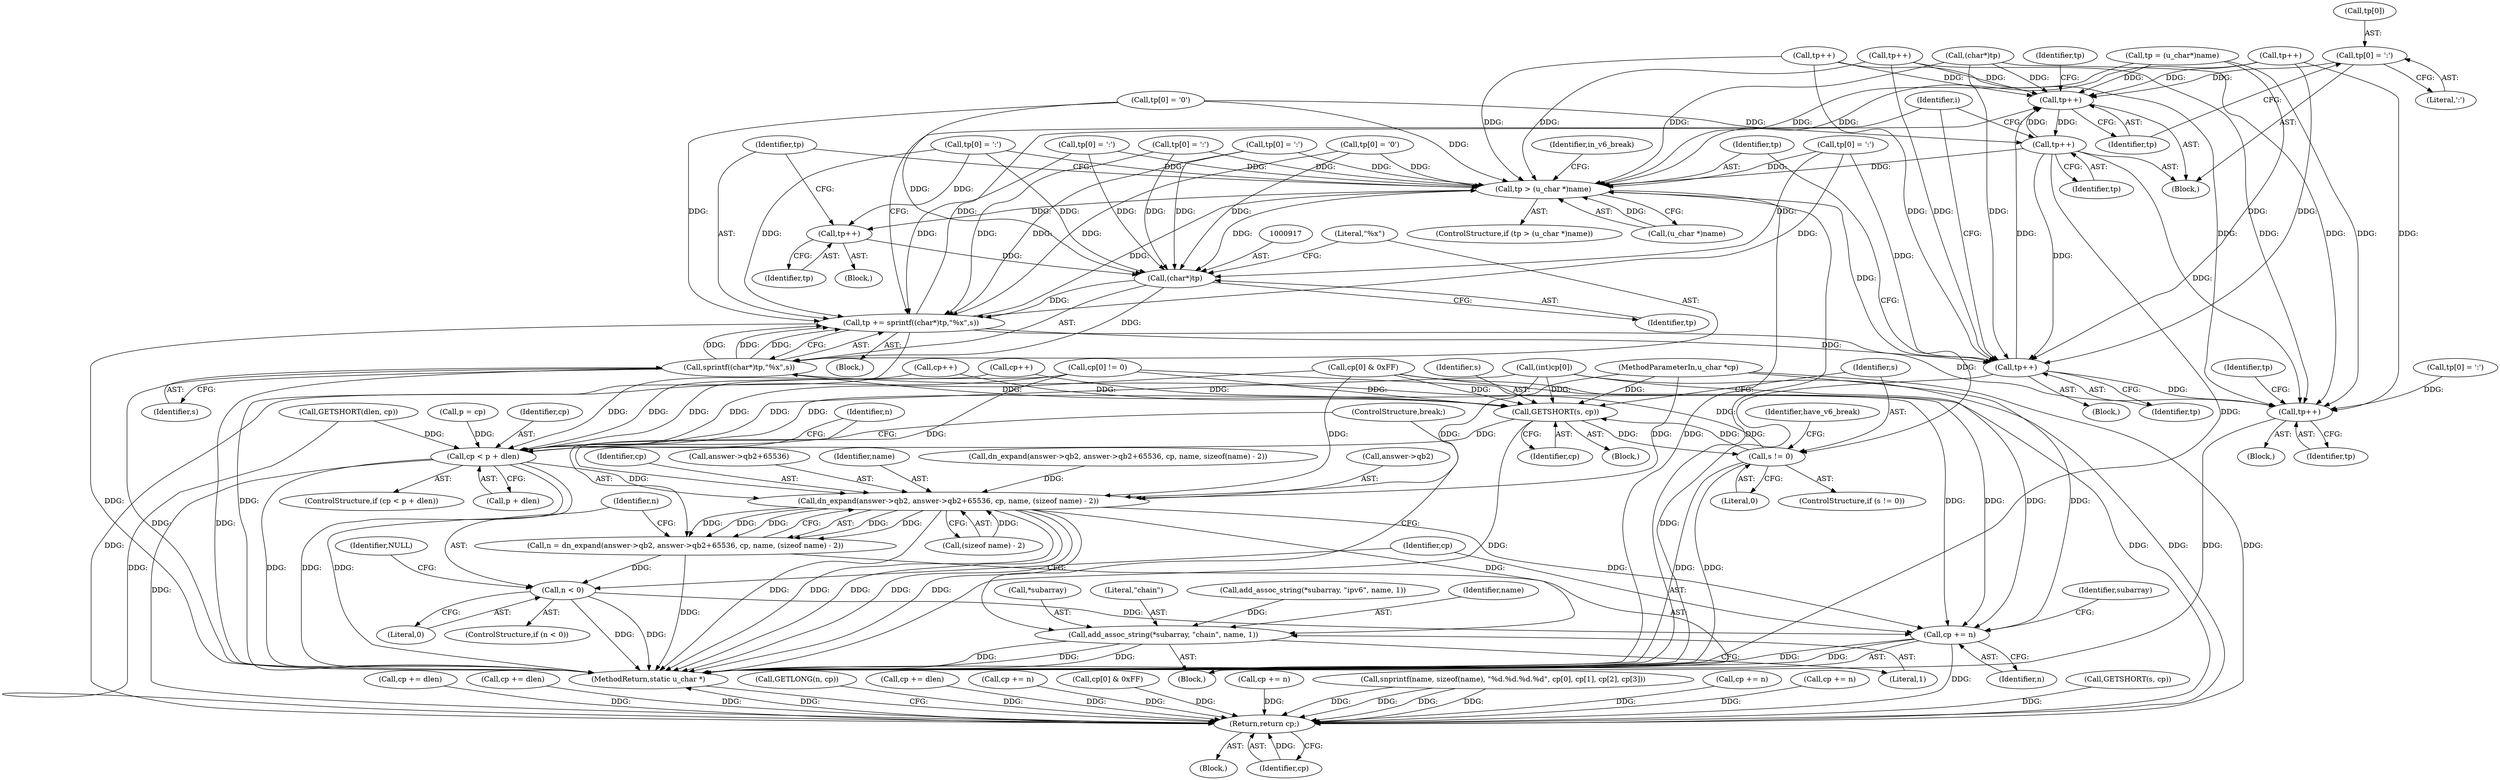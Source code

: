 digraph "0_php-src_2fefae47716d501aec41c1102f3fd4531f070b05_0@array" {
"1000945" [label="(Call,tp[0] = ':')"];
"1000950" [label="(Call,tp++)"];
"1000957" [label="(Call,tp++)"];
"1000897" [label="(Call,tp > (u_char *)name)"];
"1000911" [label="(Call,tp++)"];
"1000916" [label="(Call,(char*)tp)"];
"1000913" [label="(Call,tp += sprintf((char*)tp,\"%x\",s))"];
"1000938" [label="(Call,tp++)"];
"1000969" [label="(Call,tp++)"];
"1000915" [label="(Call,sprintf((char*)tp,\"%x\",s))"];
"1000888" [label="(Call,GETSHORT(s, cp))"];
"1000892" [label="(Call,s != 0)"];
"1000983" [label="(Call,cp < p + dlen)"];
"1000991" [label="(Call,dn_expand(answer->qb2, answer->qb2+65536, cp, name, (sizeof name) - 2))"];
"1000989" [label="(Call,n = dn_expand(answer->qb2, answer->qb2+65536, cp, name, (sizeof name) - 2))"];
"1001007" [label="(Call,n < 0)"];
"1001013" [label="(Call,cp += n)"];
"1001216" [label="(Return,return cp;)"];
"1001016" [label="(Call,add_assoc_string(*subarray, \"chain\", name, 1))"];
"1000984" [label="(Identifier,cp)"];
"1000889" [label="(Identifier,s)"];
"1000896" [label="(ControlStructure,if (tp > (u_char *)name))"];
"1000898" [label="(Identifier,tp)"];
"1001216" [label="(Return,return cp;)"];
"1000989" [label="(Call,n = dn_expand(answer->qb2, answer->qb2+65536, cp, name, (sizeof name) - 2))"];
"1000951" [label="(Identifier,tp)"];
"1000897" [label="(Call,tp > (u_char *)name)"];
"1000894" [label="(Literal,0)"];
"1000272" [label="(Call,cp += dlen)"];
"1000770" [label="(Call,tp = (u_char*)name)"];
"1000976" [label="(Call,add_assoc_string(*subarray, \"ipv6\", name, 1))"];
"1001020" [label="(Identifier,name)"];
"1000991" [label="(Call,dn_expand(answer->qb2, answer->qb2+65536, cp, name, (sizeof name) - 2))"];
"1000995" [label="(Call,answer->qb2+65536)"];
"1000893" [label="(Identifier,s)"];
"1000906" [label="(Call,tp[0] = ':')"];
"1000872" [label="(Call,cp++)"];
"1000938" [label="(Call,tp++)"];
"1000920" [label="(Identifier,s)"];
"1000926" [label="(Block,)"];
"1000904" [label="(Identifier,in_v6_break)"];
"1000970" [label="(Identifier,tp)"];
"1000490" [label="(Call,cp += dlen)"];
"1001002" [label="(Call,(sizeof name) - 2)"];
"1000891" [label="(ControlStructure,if (s != 0))"];
"1000911" [label="(Call,tp++)"];
"1000918" [label="(Identifier,tp)"];
"1000817" [label="(Call,tp[0] = ':')"];
"1001000" [label="(Identifier,cp)"];
"1000757" [label="(Call,(int)cp[0])"];
"1000886" [label="(Identifier,i)"];
"1000618" [label="(Call,GETLONG(n, cp))"];
"1000915" [label="(Call,sprintf((char*)tp,\"%x\",s))"];
"1000902" [label="(Block,)"];
"1000983" [label="(Call,cp < p + dlen)"];
"1001015" [label="(Identifier,n)"];
"1000825" [label="(Call,(char*)tp)"];
"1001212" [label="(Call,cp += dlen)"];
"1000791" [label="(Call,tp++)"];
"1000899" [label="(Call,(u_char *)name)"];
"1001014" [label="(Identifier,cp)"];
"1000944" [label="(Block,)"];
"1000949" [label="(Literal,':')"];
"1001001" [label="(Identifier,name)"];
"1000112" [label="(Block,)"];
"1000925" [label="(Identifier,have_v6_break)"];
"1001078" [label="(Call,cp += n)"];
"1001153" [label="(Call,cp[0] & 0xFF)"];
"1000888" [label="(Call,GETSHORT(s, cp))"];
"1000801" [label="(Call,cp[0] != 0)"];
"1000890" [label="(Identifier,cp)"];
"1000351" [label="(Call,cp += n)"];
"1000249" [label="(Call,snprintf(name, sizeof(name), \"%d.%d.%d.%d\", cp[0], cp[1], cp[2], cp[3]))"];
"1001016" [label="(Call,add_assoc_string(*subarray, \"chain\", name, 1))"];
"1000914" [label="(Identifier,tp)"];
"1000946" [label="(Call,tp[0])"];
"1000865" [label="(Call,tp[0] = '0')"];
"1000895" [label="(Block,)"];
"1000957" [label="(Call,tp++)"];
"1000933" [label="(Call,tp[0] = ':')"];
"1001009" [label="(Literal,0)"];
"1000887" [label="(Block,)"];
"1001017" [label="(Call,*subarray)"];
"1000405" [label="(Call,cp += n)"];
"1000846" [label="(Call,tp[0] = ':')"];
"1001217" [label="(Identifier,cp)"];
"1000851" [label="(Call,tp++)"];
"1000982" [label="(ControlStructure,if (cp < p + dlen))"];
"1001019" [label="(Literal,\"chain\")"];
"1000985" [label="(Call,p + dlen)"];
"1000964" [label="(Call,tp[0] = ':')"];
"1000912" [label="(Identifier,tp)"];
"1001012" [label="(Identifier,NULL)"];
"1000945" [label="(Call,tp[0] = ':')"];
"1001195" [label="(Call,cp += n)"];
"1000954" [label="(Identifier,tp)"];
"1000786" [label="(Call,tp[0] = ':')"];
"1000973" [label="(Identifier,tp)"];
"1001022" [label="(ControlStructure,break;)"];
"1000829" [label="(Call,cp[0] & 0xFF)"];
"1000106" [label="(MethodParameterIn,u_char *cp)"];
"1001021" [label="(Literal,1)"];
"1000963" [label="(Block,)"];
"1001007" [label="(Call,n < 0)"];
"1000892" [label="(Call,s != 0)"];
"1000952" [label="(Call,tp[0] = '0')"];
"1000763" [label="(Call,cp++)"];
"1000166" [label="(Call,GETSHORT(dlen, cp))"];
"1000958" [label="(Identifier,tp)"];
"1000990" [label="(Identifier,n)"];
"1000950" [label="(Call,tp++)"];
"1001013" [label="(Call,cp += n)"];
"1000916" [label="(Call,(char*)tp)"];
"1000745" [label="(Call,p = cp)"];
"1000988" [label="(Block,)"];
"1001218" [label="(MethodReturn,static u_char *)"];
"1000969" [label="(Call,tp++)"];
"1000913" [label="(Call,tp += sprintf((char*)tp,\"%x\",s))"];
"1001018" [label="(Identifier,subarray)"];
"1000135" [label="(Call,dn_expand(answer->qb2, answer->qb2+65536, cp, name, sizeof(name) - 2))"];
"1001008" [label="(Identifier,n)"];
"1000919" [label="(Literal,\"%x\")"];
"1000939" [label="(Identifier,tp)"];
"1001006" [label="(ControlStructure,if (n < 0))"];
"1000870" [label="(Call,tp++)"];
"1000643" [label="(Call,GETSHORT(s, cp))"];
"1000992" [label="(Call,answer->qb2)"];
"1000945" -> "1000944"  [label="AST: "];
"1000945" -> "1000949"  [label="CFG: "];
"1000946" -> "1000945"  [label="AST: "];
"1000949" -> "1000945"  [label="AST: "];
"1000951" -> "1000945"  [label="CFG: "];
"1000945" -> "1000950"  [label="DDG: "];
"1000950" -> "1000944"  [label="AST: "];
"1000950" -> "1000951"  [label="CFG: "];
"1000951" -> "1000950"  [label="AST: "];
"1000954" -> "1000950"  [label="CFG: "];
"1000791" -> "1000950"  [label="DDG: "];
"1000938" -> "1000950"  [label="DDG: "];
"1000825" -> "1000950"  [label="DDG: "];
"1000870" -> "1000950"  [label="DDG: "];
"1000851" -> "1000950"  [label="DDG: "];
"1000957" -> "1000950"  [label="DDG: "];
"1000913" -> "1000950"  [label="DDG: "];
"1000770" -> "1000950"  [label="DDG: "];
"1000950" -> "1000957"  [label="DDG: "];
"1000957" -> "1000944"  [label="AST: "];
"1000957" -> "1000958"  [label="CFG: "];
"1000958" -> "1000957"  [label="AST: "];
"1000886" -> "1000957"  [label="CFG: "];
"1000957" -> "1001218"  [label="DDG: "];
"1000957" -> "1000897"  [label="DDG: "];
"1000957" -> "1000938"  [label="DDG: "];
"1000952" -> "1000957"  [label="DDG: "];
"1000957" -> "1000969"  [label="DDG: "];
"1000897" -> "1000896"  [label="AST: "];
"1000897" -> "1000899"  [label="CFG: "];
"1000898" -> "1000897"  [label="AST: "];
"1000899" -> "1000897"  [label="AST: "];
"1000904" -> "1000897"  [label="CFG: "];
"1000914" -> "1000897"  [label="CFG: "];
"1000897" -> "1001218"  [label="DDG: "];
"1000897" -> "1001218"  [label="DDG: "];
"1000791" -> "1000897"  [label="DDG: "];
"1000865" -> "1000897"  [label="DDG: "];
"1000938" -> "1000897"  [label="DDG: "];
"1000825" -> "1000897"  [label="DDG: "];
"1000952" -> "1000897"  [label="DDG: "];
"1000933" -> "1000897"  [label="DDG: "];
"1000817" -> "1000897"  [label="DDG: "];
"1000870" -> "1000897"  [label="DDG: "];
"1000851" -> "1000897"  [label="DDG: "];
"1000906" -> "1000897"  [label="DDG: "];
"1000786" -> "1000897"  [label="DDG: "];
"1000913" -> "1000897"  [label="DDG: "];
"1000846" -> "1000897"  [label="DDG: "];
"1000770" -> "1000897"  [label="DDG: "];
"1000899" -> "1000897"  [label="DDG: "];
"1000897" -> "1000911"  [label="DDG: "];
"1000897" -> "1000916"  [label="DDG: "];
"1000911" -> "1000902"  [label="AST: "];
"1000911" -> "1000912"  [label="CFG: "];
"1000912" -> "1000911"  [label="AST: "];
"1000914" -> "1000911"  [label="CFG: "];
"1000906" -> "1000911"  [label="DDG: "];
"1000911" -> "1000916"  [label="DDG: "];
"1000916" -> "1000915"  [label="AST: "];
"1000916" -> "1000918"  [label="CFG: "];
"1000917" -> "1000916"  [label="AST: "];
"1000918" -> "1000916"  [label="AST: "];
"1000919" -> "1000916"  [label="CFG: "];
"1000916" -> "1000913"  [label="DDG: "];
"1000916" -> "1000915"  [label="DDG: "];
"1000865" -> "1000916"  [label="DDG: "];
"1000952" -> "1000916"  [label="DDG: "];
"1000933" -> "1000916"  [label="DDG: "];
"1000817" -> "1000916"  [label="DDG: "];
"1000906" -> "1000916"  [label="DDG: "];
"1000786" -> "1000916"  [label="DDG: "];
"1000846" -> "1000916"  [label="DDG: "];
"1000913" -> "1000895"  [label="AST: "];
"1000913" -> "1000915"  [label="CFG: "];
"1000914" -> "1000913"  [label="AST: "];
"1000915" -> "1000913"  [label="AST: "];
"1000886" -> "1000913"  [label="CFG: "];
"1000913" -> "1001218"  [label="DDG: "];
"1000913" -> "1001218"  [label="DDG: "];
"1000915" -> "1000913"  [label="DDG: "];
"1000915" -> "1000913"  [label="DDG: "];
"1000915" -> "1000913"  [label="DDG: "];
"1000865" -> "1000913"  [label="DDG: "];
"1000952" -> "1000913"  [label="DDG: "];
"1000933" -> "1000913"  [label="DDG: "];
"1000817" -> "1000913"  [label="DDG: "];
"1000906" -> "1000913"  [label="DDG: "];
"1000786" -> "1000913"  [label="DDG: "];
"1000846" -> "1000913"  [label="DDG: "];
"1000913" -> "1000938"  [label="DDG: "];
"1000913" -> "1000969"  [label="DDG: "];
"1000938" -> "1000926"  [label="AST: "];
"1000938" -> "1000939"  [label="CFG: "];
"1000939" -> "1000938"  [label="AST: "];
"1000886" -> "1000938"  [label="CFG: "];
"1000938" -> "1001218"  [label="DDG: "];
"1000791" -> "1000938"  [label="DDG: "];
"1000825" -> "1000938"  [label="DDG: "];
"1000933" -> "1000938"  [label="DDG: "];
"1000870" -> "1000938"  [label="DDG: "];
"1000851" -> "1000938"  [label="DDG: "];
"1000770" -> "1000938"  [label="DDG: "];
"1000938" -> "1000969"  [label="DDG: "];
"1000969" -> "1000963"  [label="AST: "];
"1000969" -> "1000970"  [label="CFG: "];
"1000970" -> "1000969"  [label="AST: "];
"1000973" -> "1000969"  [label="CFG: "];
"1000969" -> "1001218"  [label="DDG: "];
"1000791" -> "1000969"  [label="DDG: "];
"1000825" -> "1000969"  [label="DDG: "];
"1000964" -> "1000969"  [label="DDG: "];
"1000870" -> "1000969"  [label="DDG: "];
"1000851" -> "1000969"  [label="DDG: "];
"1000770" -> "1000969"  [label="DDG: "];
"1000915" -> "1000920"  [label="CFG: "];
"1000919" -> "1000915"  [label="AST: "];
"1000920" -> "1000915"  [label="AST: "];
"1000915" -> "1001218"  [label="DDG: "];
"1000915" -> "1001218"  [label="DDG: "];
"1000915" -> "1000888"  [label="DDG: "];
"1000892" -> "1000915"  [label="DDG: "];
"1000888" -> "1000887"  [label="AST: "];
"1000888" -> "1000890"  [label="CFG: "];
"1000889" -> "1000888"  [label="AST: "];
"1000890" -> "1000888"  [label="AST: "];
"1000893" -> "1000888"  [label="CFG: "];
"1000888" -> "1001218"  [label="DDG: "];
"1000892" -> "1000888"  [label="DDG: "];
"1000829" -> "1000888"  [label="DDG: "];
"1000801" -> "1000888"  [label="DDG: "];
"1000872" -> "1000888"  [label="DDG: "];
"1000757" -> "1000888"  [label="DDG: "];
"1000763" -> "1000888"  [label="DDG: "];
"1000106" -> "1000888"  [label="DDG: "];
"1000888" -> "1000892"  [label="DDG: "];
"1000888" -> "1000983"  [label="DDG: "];
"1000892" -> "1000891"  [label="AST: "];
"1000892" -> "1000894"  [label="CFG: "];
"1000893" -> "1000892"  [label="AST: "];
"1000894" -> "1000892"  [label="AST: "];
"1000898" -> "1000892"  [label="CFG: "];
"1000925" -> "1000892"  [label="CFG: "];
"1000892" -> "1001218"  [label="DDG: "];
"1000892" -> "1001218"  [label="DDG: "];
"1000983" -> "1000982"  [label="AST: "];
"1000983" -> "1000985"  [label="CFG: "];
"1000984" -> "1000983"  [label="AST: "];
"1000985" -> "1000983"  [label="AST: "];
"1000990" -> "1000983"  [label="CFG: "];
"1001022" -> "1000983"  [label="CFG: "];
"1000983" -> "1001218"  [label="DDG: "];
"1000983" -> "1001218"  [label="DDG: "];
"1000983" -> "1001218"  [label="DDG: "];
"1000829" -> "1000983"  [label="DDG: "];
"1000801" -> "1000983"  [label="DDG: "];
"1000872" -> "1000983"  [label="DDG: "];
"1000757" -> "1000983"  [label="DDG: "];
"1000763" -> "1000983"  [label="DDG: "];
"1000106" -> "1000983"  [label="DDG: "];
"1000745" -> "1000983"  [label="DDG: "];
"1000166" -> "1000983"  [label="DDG: "];
"1000983" -> "1000991"  [label="DDG: "];
"1000983" -> "1001216"  [label="DDG: "];
"1000991" -> "1000989"  [label="AST: "];
"1000991" -> "1001002"  [label="CFG: "];
"1000992" -> "1000991"  [label="AST: "];
"1000995" -> "1000991"  [label="AST: "];
"1001000" -> "1000991"  [label="AST: "];
"1001001" -> "1000991"  [label="AST: "];
"1001002" -> "1000991"  [label="AST: "];
"1000989" -> "1000991"  [label="CFG: "];
"1000991" -> "1001218"  [label="DDG: "];
"1000991" -> "1001218"  [label="DDG: "];
"1000991" -> "1001218"  [label="DDG: "];
"1000991" -> "1001218"  [label="DDG: "];
"1000991" -> "1001218"  [label="DDG: "];
"1000991" -> "1000989"  [label="DDG: "];
"1000991" -> "1000989"  [label="DDG: "];
"1000991" -> "1000989"  [label="DDG: "];
"1000991" -> "1000989"  [label="DDG: "];
"1000991" -> "1000989"  [label="DDG: "];
"1000135" -> "1000991"  [label="DDG: "];
"1000829" -> "1000991"  [label="DDG: "];
"1000801" -> "1000991"  [label="DDG: "];
"1000757" -> "1000991"  [label="DDG: "];
"1000106" -> "1000991"  [label="DDG: "];
"1001002" -> "1000991"  [label="DDG: "];
"1000991" -> "1001013"  [label="DDG: "];
"1000991" -> "1001016"  [label="DDG: "];
"1000989" -> "1000988"  [label="AST: "];
"1000990" -> "1000989"  [label="AST: "];
"1001008" -> "1000989"  [label="CFG: "];
"1000989" -> "1001218"  [label="DDG: "];
"1000989" -> "1001007"  [label="DDG: "];
"1001007" -> "1001006"  [label="AST: "];
"1001007" -> "1001009"  [label="CFG: "];
"1001008" -> "1001007"  [label="AST: "];
"1001009" -> "1001007"  [label="AST: "];
"1001012" -> "1001007"  [label="CFG: "];
"1001014" -> "1001007"  [label="CFG: "];
"1001007" -> "1001218"  [label="DDG: "];
"1001007" -> "1001218"  [label="DDG: "];
"1001007" -> "1001013"  [label="DDG: "];
"1001013" -> "1000988"  [label="AST: "];
"1001013" -> "1001015"  [label="CFG: "];
"1001014" -> "1001013"  [label="AST: "];
"1001015" -> "1001013"  [label="AST: "];
"1001018" -> "1001013"  [label="CFG: "];
"1001013" -> "1001218"  [label="DDG: "];
"1001013" -> "1001218"  [label="DDG: "];
"1000829" -> "1001013"  [label="DDG: "];
"1000801" -> "1001013"  [label="DDG: "];
"1000757" -> "1001013"  [label="DDG: "];
"1000106" -> "1001013"  [label="DDG: "];
"1001013" -> "1001216"  [label="DDG: "];
"1001216" -> "1000112"  [label="AST: "];
"1001216" -> "1001217"  [label="CFG: "];
"1001217" -> "1001216"  [label="AST: "];
"1001218" -> "1001216"  [label="CFG: "];
"1001216" -> "1001218"  [label="DDG: "];
"1001217" -> "1001216"  [label="DDG: "];
"1001153" -> "1001216"  [label="DDG: "];
"1000829" -> "1001216"  [label="DDG: "];
"1000249" -> "1001216"  [label="DDG: "];
"1000249" -> "1001216"  [label="DDG: "];
"1000249" -> "1001216"  [label="DDG: "];
"1000249" -> "1001216"  [label="DDG: "];
"1000490" -> "1001216"  [label="DDG: "];
"1001195" -> "1001216"  [label="DDG: "];
"1000757" -> "1001216"  [label="DDG: "];
"1000272" -> "1001216"  [label="DDG: "];
"1000166" -> "1001216"  [label="DDG: "];
"1000801" -> "1001216"  [label="DDG: "];
"1001212" -> "1001216"  [label="DDG: "];
"1000405" -> "1001216"  [label="DDG: "];
"1000643" -> "1001216"  [label="DDG: "];
"1001078" -> "1001216"  [label="DDG: "];
"1000351" -> "1001216"  [label="DDG: "];
"1000618" -> "1001216"  [label="DDG: "];
"1000106" -> "1001216"  [label="DDG: "];
"1001016" -> "1000988"  [label="AST: "];
"1001016" -> "1001021"  [label="CFG: "];
"1001017" -> "1001016"  [label="AST: "];
"1001019" -> "1001016"  [label="AST: "];
"1001020" -> "1001016"  [label="AST: "];
"1001021" -> "1001016"  [label="AST: "];
"1001022" -> "1001016"  [label="CFG: "];
"1001016" -> "1001218"  [label="DDG: "];
"1001016" -> "1001218"  [label="DDG: "];
"1001016" -> "1001218"  [label="DDG: "];
"1000976" -> "1001016"  [label="DDG: "];
}
